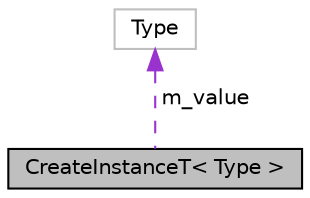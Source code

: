digraph G
{
  edge [fontname="Helvetica",fontsize="10",labelfontname="Helvetica",labelfontsize="10"];
  node [fontname="Helvetica",fontsize="10",shape=record];
  Node1 [label="CreateInstanceT\< Type \>",height=0.2,width=0.4,color="black", fillcolor="grey75", style="filled" fontcolor="black"];
  Node2 -> Node1 [dir="back",color="darkorchid3",fontsize="10",style="dashed",label=" m_value" ,fontname="Helvetica"];
  Node2 [label="Type",height=0.2,width=0.4,color="grey75", fillcolor="white", style="filled"];
}
